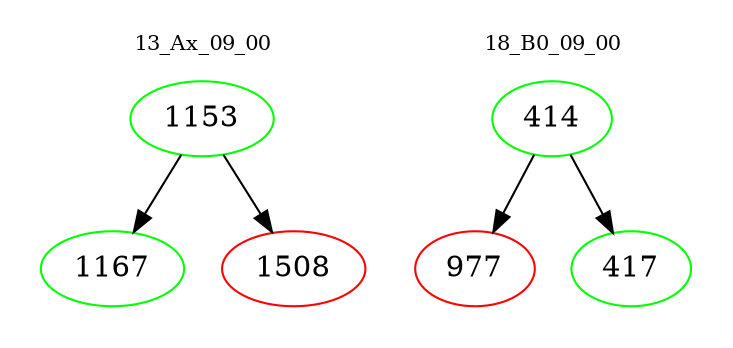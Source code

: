 digraph{
subgraph cluster_0 {
color = white
label = "13_Ax_09_00";
fontsize=10;
T0_1153 [label="1153", color="green"]
T0_1153 -> T0_1167 [color="black"]
T0_1167 [label="1167", color="green"]
T0_1153 -> T0_1508 [color="black"]
T0_1508 [label="1508", color="red"]
}
subgraph cluster_1 {
color = white
label = "18_B0_09_00";
fontsize=10;
T1_414 [label="414", color="green"]
T1_414 -> T1_977 [color="black"]
T1_977 [label="977", color="red"]
T1_414 -> T1_417 [color="black"]
T1_417 [label="417", color="green"]
}
}

